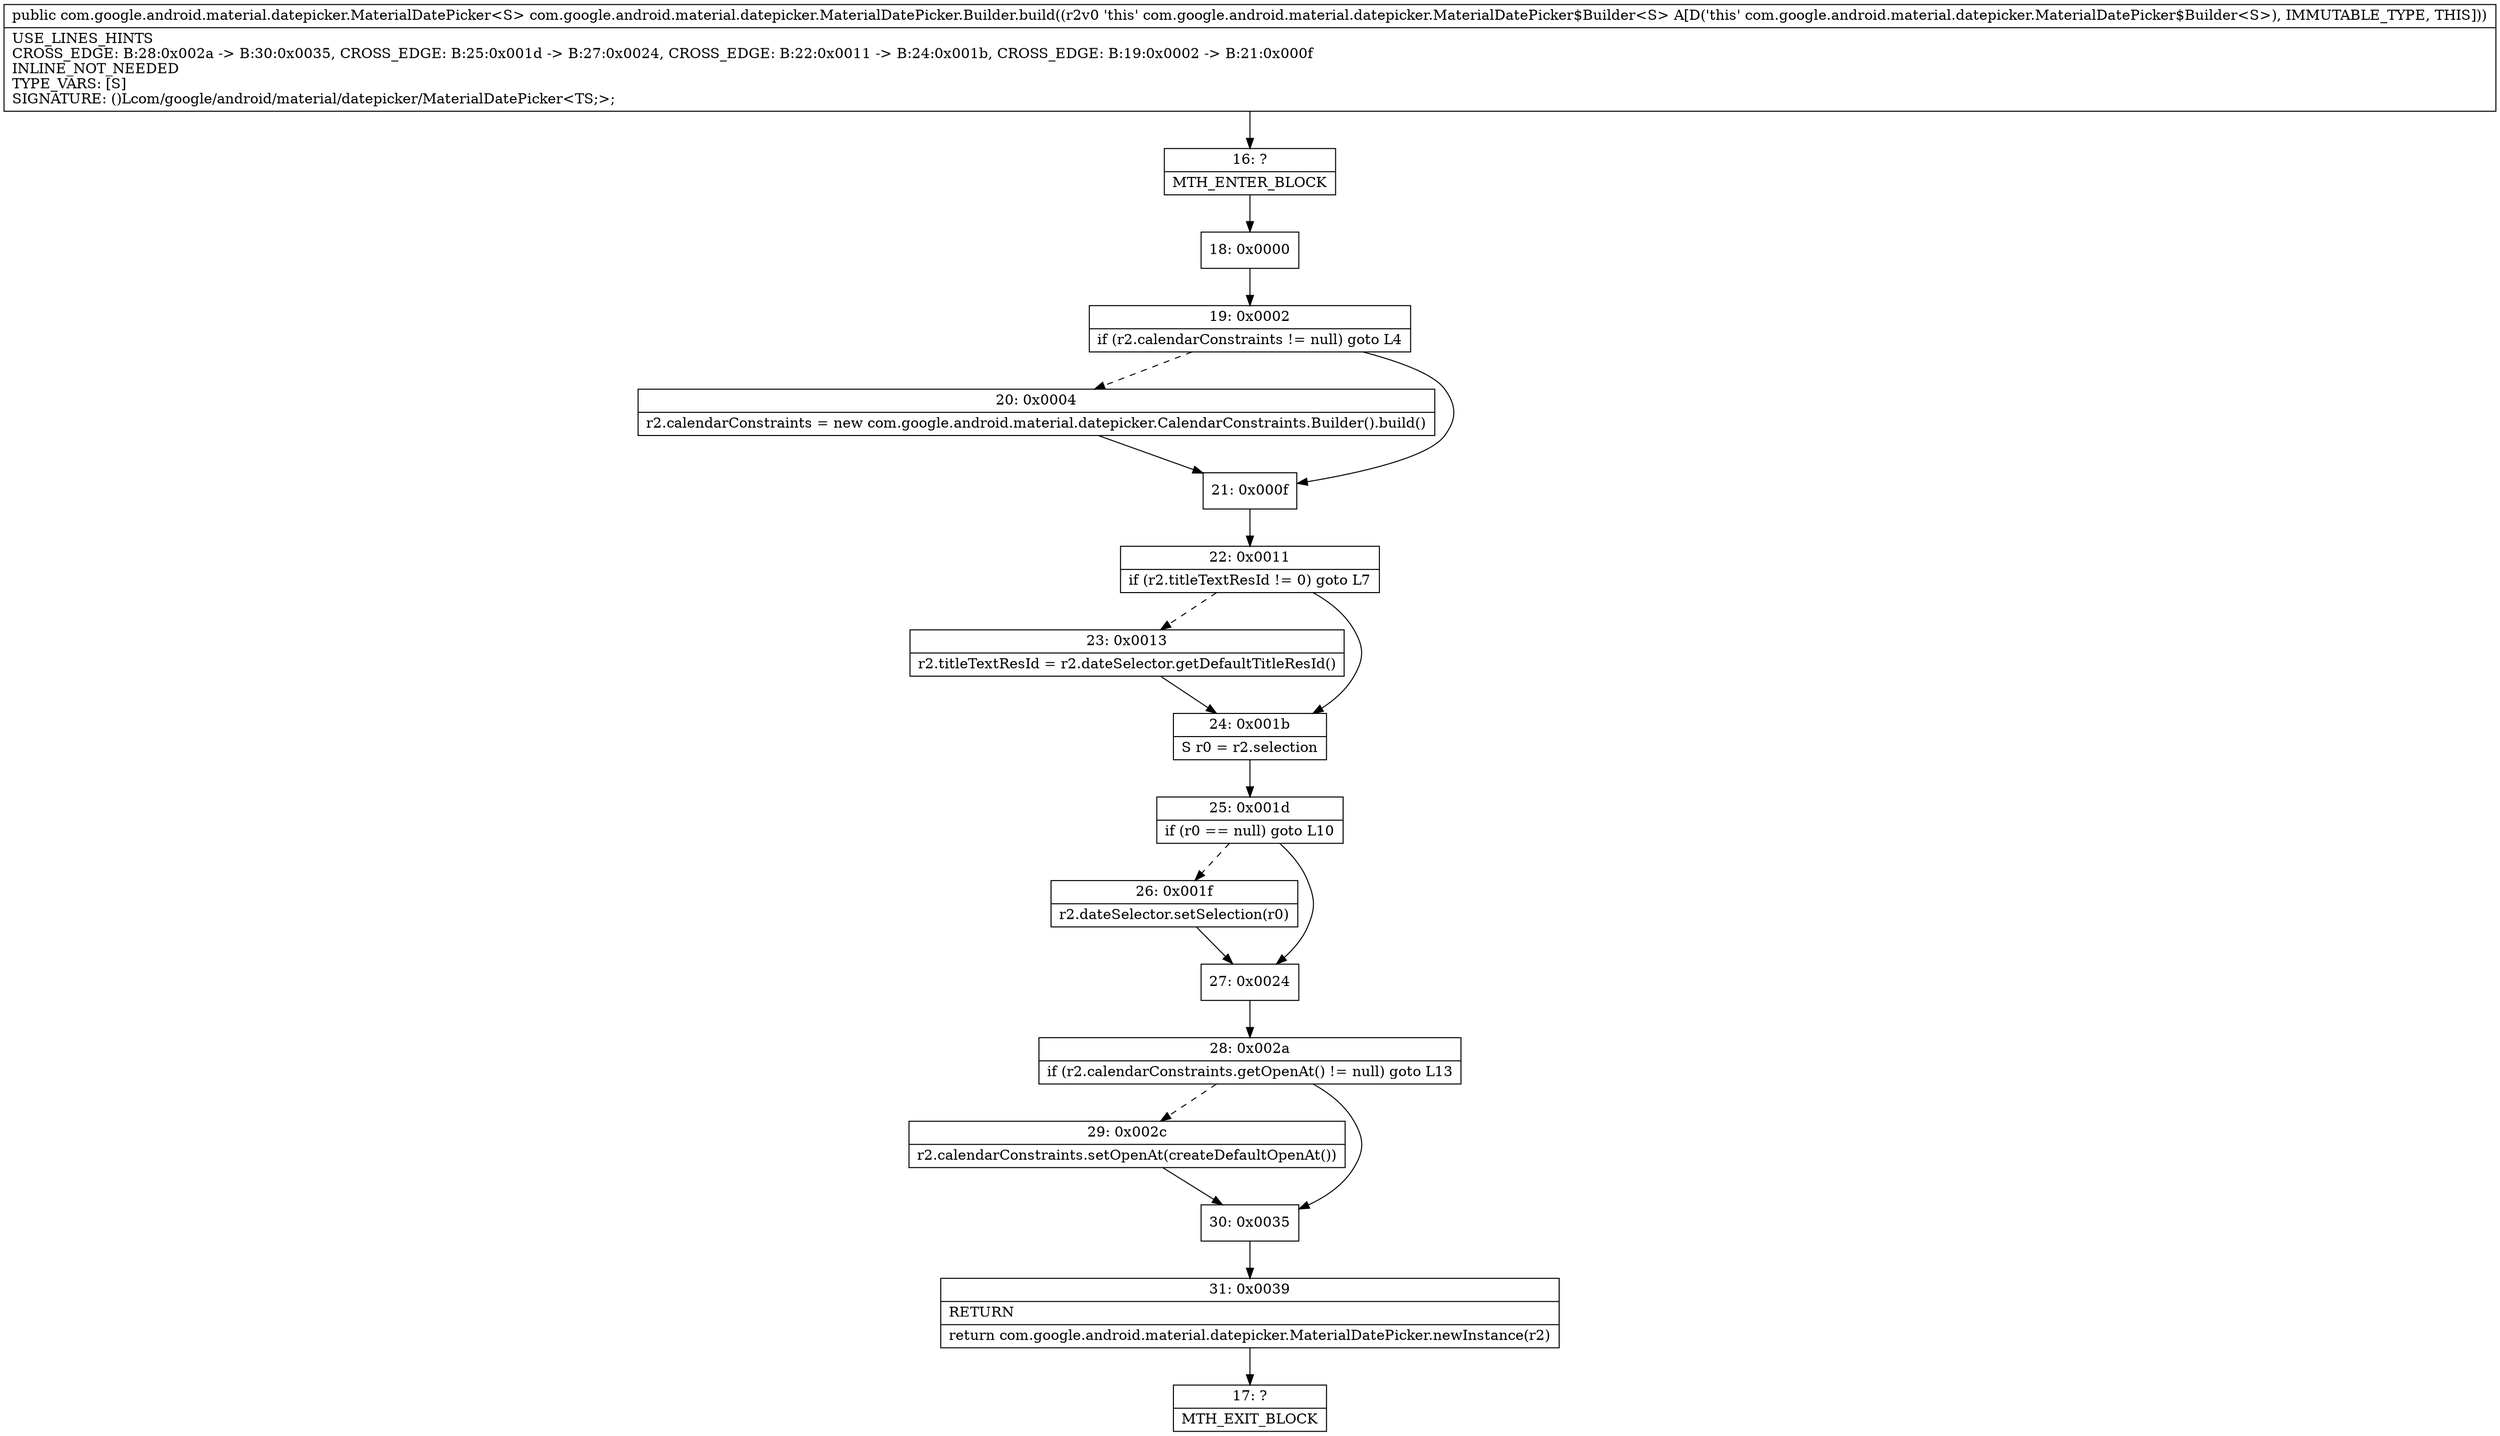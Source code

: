 digraph "CFG forcom.google.android.material.datepicker.MaterialDatePicker.Builder.build()Lcom\/google\/android\/material\/datepicker\/MaterialDatePicker;" {
Node_16 [shape=record,label="{16\:\ ?|MTH_ENTER_BLOCK\l}"];
Node_18 [shape=record,label="{18\:\ 0x0000}"];
Node_19 [shape=record,label="{19\:\ 0x0002|if (r2.calendarConstraints != null) goto L4\l}"];
Node_20 [shape=record,label="{20\:\ 0x0004|r2.calendarConstraints = new com.google.android.material.datepicker.CalendarConstraints.Builder().build()\l}"];
Node_21 [shape=record,label="{21\:\ 0x000f}"];
Node_22 [shape=record,label="{22\:\ 0x0011|if (r2.titleTextResId != 0) goto L7\l}"];
Node_23 [shape=record,label="{23\:\ 0x0013|r2.titleTextResId = r2.dateSelector.getDefaultTitleResId()\l}"];
Node_24 [shape=record,label="{24\:\ 0x001b|S r0 = r2.selection\l}"];
Node_25 [shape=record,label="{25\:\ 0x001d|if (r0 == null) goto L10\l}"];
Node_26 [shape=record,label="{26\:\ 0x001f|r2.dateSelector.setSelection(r0)\l}"];
Node_27 [shape=record,label="{27\:\ 0x0024}"];
Node_28 [shape=record,label="{28\:\ 0x002a|if (r2.calendarConstraints.getOpenAt() != null) goto L13\l}"];
Node_29 [shape=record,label="{29\:\ 0x002c|r2.calendarConstraints.setOpenAt(createDefaultOpenAt())\l}"];
Node_30 [shape=record,label="{30\:\ 0x0035}"];
Node_31 [shape=record,label="{31\:\ 0x0039|RETURN\l|return com.google.android.material.datepicker.MaterialDatePicker.newInstance(r2)\l}"];
Node_17 [shape=record,label="{17\:\ ?|MTH_EXIT_BLOCK\l}"];
MethodNode[shape=record,label="{public com.google.android.material.datepicker.MaterialDatePicker\<S\> com.google.android.material.datepicker.MaterialDatePicker.Builder.build((r2v0 'this' com.google.android.material.datepicker.MaterialDatePicker$Builder\<S\> A[D('this' com.google.android.material.datepicker.MaterialDatePicker$Builder\<S\>), IMMUTABLE_TYPE, THIS]))  | USE_LINES_HINTS\lCROSS_EDGE: B:28:0x002a \-\> B:30:0x0035, CROSS_EDGE: B:25:0x001d \-\> B:27:0x0024, CROSS_EDGE: B:22:0x0011 \-\> B:24:0x001b, CROSS_EDGE: B:19:0x0002 \-\> B:21:0x000f\lINLINE_NOT_NEEDED\lTYPE_VARS: [S]\lSIGNATURE: ()Lcom\/google\/android\/material\/datepicker\/MaterialDatePicker\<TS;\>;\l}"];
MethodNode -> Node_16;Node_16 -> Node_18;
Node_18 -> Node_19;
Node_19 -> Node_20[style=dashed];
Node_19 -> Node_21;
Node_20 -> Node_21;
Node_21 -> Node_22;
Node_22 -> Node_23[style=dashed];
Node_22 -> Node_24;
Node_23 -> Node_24;
Node_24 -> Node_25;
Node_25 -> Node_26[style=dashed];
Node_25 -> Node_27;
Node_26 -> Node_27;
Node_27 -> Node_28;
Node_28 -> Node_29[style=dashed];
Node_28 -> Node_30;
Node_29 -> Node_30;
Node_30 -> Node_31;
Node_31 -> Node_17;
}

